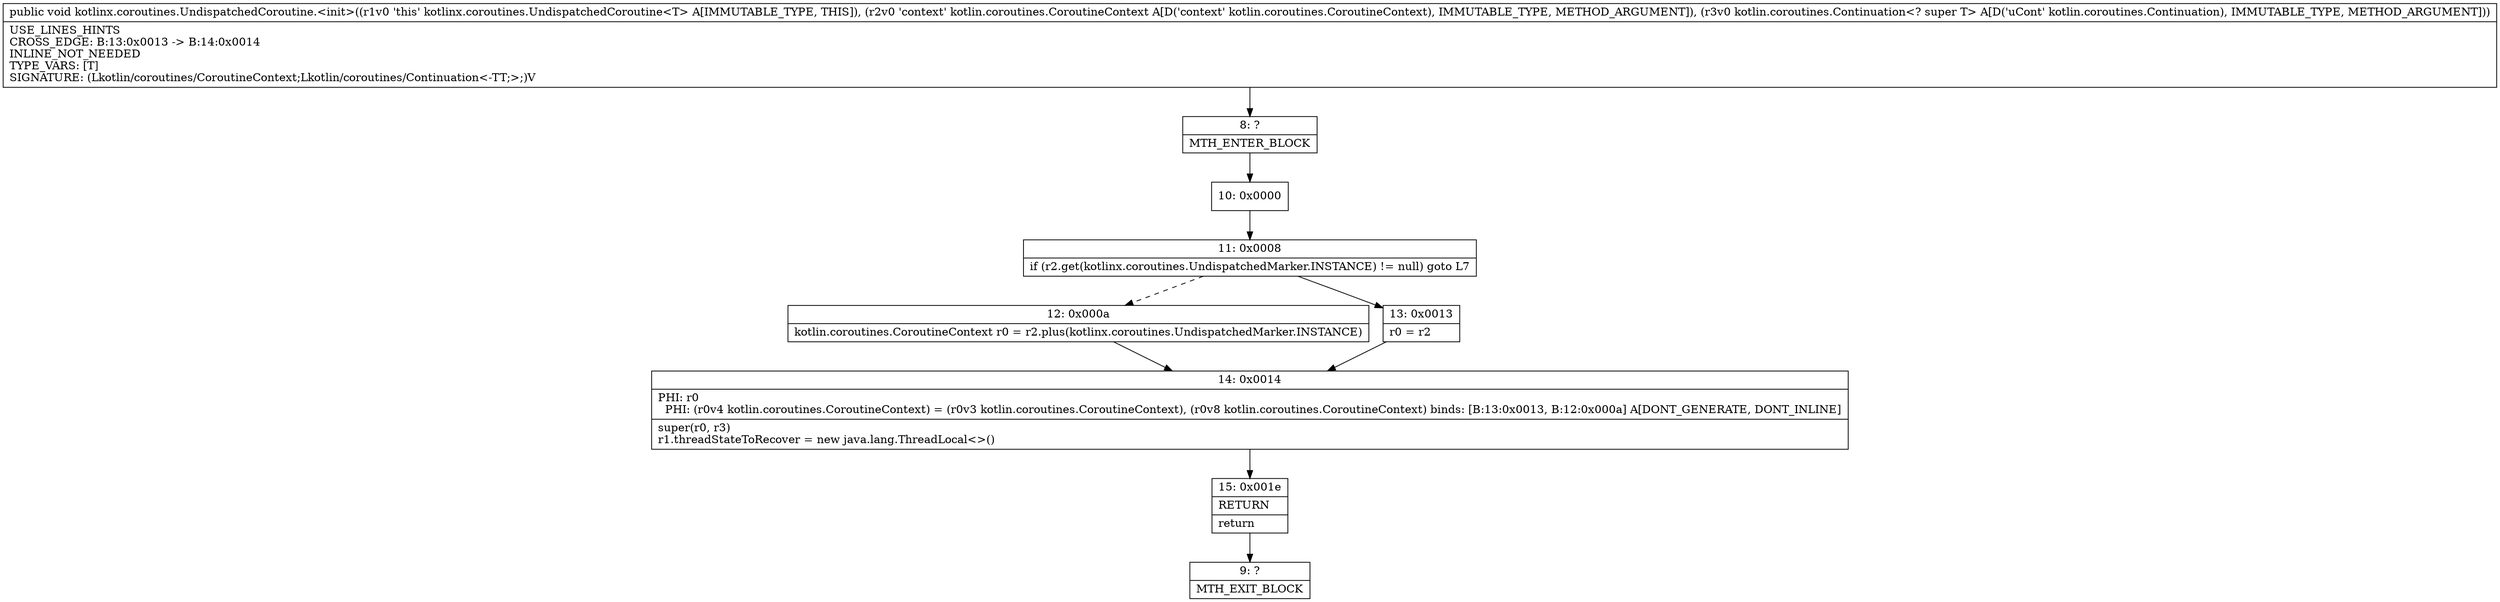 digraph "CFG forkotlinx.coroutines.UndispatchedCoroutine.\<init\>(Lkotlin\/coroutines\/CoroutineContext;Lkotlin\/coroutines\/Continuation;)V" {
Node_8 [shape=record,label="{8\:\ ?|MTH_ENTER_BLOCK\l}"];
Node_10 [shape=record,label="{10\:\ 0x0000}"];
Node_11 [shape=record,label="{11\:\ 0x0008|if (r2.get(kotlinx.coroutines.UndispatchedMarker.INSTANCE) != null) goto L7\l}"];
Node_12 [shape=record,label="{12\:\ 0x000a|kotlin.coroutines.CoroutineContext r0 = r2.plus(kotlinx.coroutines.UndispatchedMarker.INSTANCE)\l}"];
Node_14 [shape=record,label="{14\:\ 0x0014|PHI: r0 \l  PHI: (r0v4 kotlin.coroutines.CoroutineContext) = (r0v3 kotlin.coroutines.CoroutineContext), (r0v8 kotlin.coroutines.CoroutineContext) binds: [B:13:0x0013, B:12:0x000a] A[DONT_GENERATE, DONT_INLINE]\l|super(r0, r3)\lr1.threadStateToRecover = new java.lang.ThreadLocal\<\>()\l}"];
Node_15 [shape=record,label="{15\:\ 0x001e|RETURN\l|return\l}"];
Node_9 [shape=record,label="{9\:\ ?|MTH_EXIT_BLOCK\l}"];
Node_13 [shape=record,label="{13\:\ 0x0013|r0 = r2\l}"];
MethodNode[shape=record,label="{public void kotlinx.coroutines.UndispatchedCoroutine.\<init\>((r1v0 'this' kotlinx.coroutines.UndispatchedCoroutine\<T\> A[IMMUTABLE_TYPE, THIS]), (r2v0 'context' kotlin.coroutines.CoroutineContext A[D('context' kotlin.coroutines.CoroutineContext), IMMUTABLE_TYPE, METHOD_ARGUMENT]), (r3v0 kotlin.coroutines.Continuation\<? super T\> A[D('uCont' kotlin.coroutines.Continuation), IMMUTABLE_TYPE, METHOD_ARGUMENT]))  | USE_LINES_HINTS\lCROSS_EDGE: B:13:0x0013 \-\> B:14:0x0014\lINLINE_NOT_NEEDED\lTYPE_VARS: [T]\lSIGNATURE: (Lkotlin\/coroutines\/CoroutineContext;Lkotlin\/coroutines\/Continuation\<\-TT;\>;)V\l}"];
MethodNode -> Node_8;Node_8 -> Node_10;
Node_10 -> Node_11;
Node_11 -> Node_12[style=dashed];
Node_11 -> Node_13;
Node_12 -> Node_14;
Node_14 -> Node_15;
Node_15 -> Node_9;
Node_13 -> Node_14;
}

